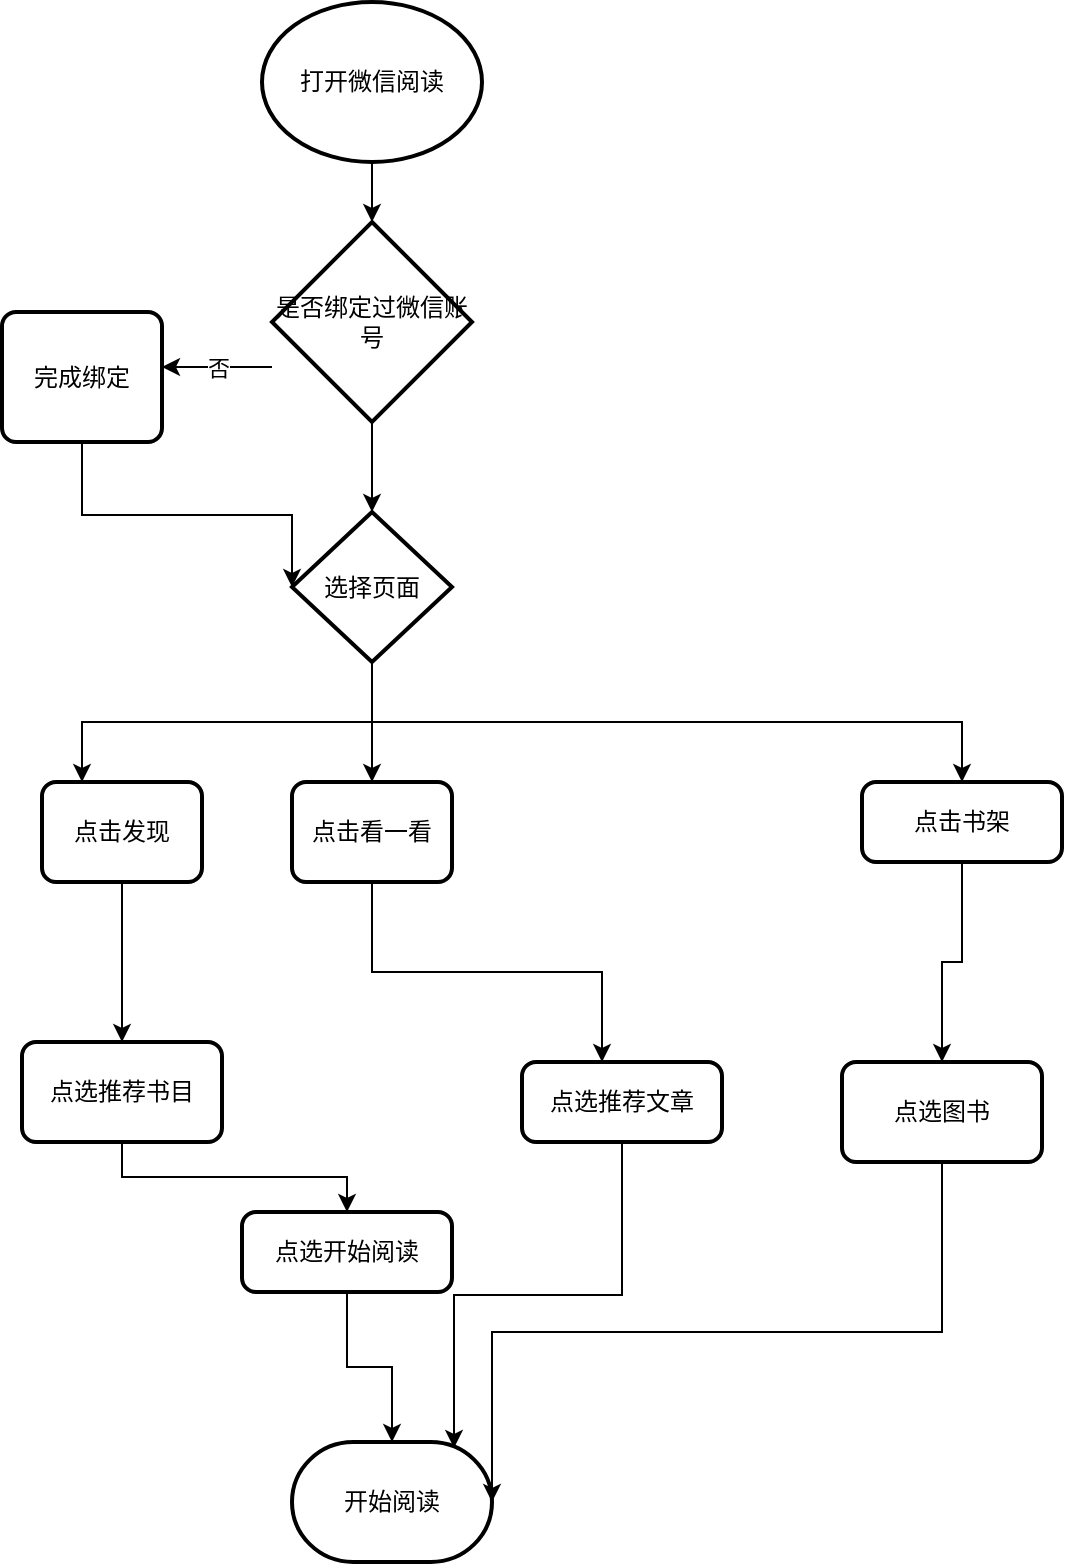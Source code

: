 <mxfile version="13.6.2" type="github">
  <diagram id="XzMCa8kCTfg9f2-HDdWz" name="Page-1">
    <mxGraphModel dx="868" dy="1651" grid="1" gridSize="10" guides="1" tooltips="1" connect="1" arrows="1" fold="1" page="1" pageScale="1" pageWidth="827" pageHeight="1169" math="0" shadow="0">
      <root>
        <mxCell id="0" />
        <mxCell id="1" parent="0" />
        <mxCell id="cBucYDxRt0Tg8BYwt2bI-4" style="edgeStyle=orthogonalEdgeStyle;rounded=0;orthogonalLoop=1;jettySize=auto;html=1;entryX=0.5;entryY=0;entryDx=0;entryDy=0;entryPerimeter=0;" edge="1" parent="1" source="cBucYDxRt0Tg8BYwt2bI-3" target="cBucYDxRt0Tg8BYwt2bI-10">
          <mxGeometry relative="1" as="geometry">
            <mxPoint x="205" y="130" as="targetPoint" />
          </mxGeometry>
        </mxCell>
        <mxCell id="cBucYDxRt0Tg8BYwt2bI-3" value="&lt;span&gt;打开微信阅读&lt;/span&gt;" style="strokeWidth=2;html=1;shape=mxgraph.flowchart.start_2;whiteSpace=wrap;" vertex="1" parent="1">
          <mxGeometry x="150" y="-40" width="110" height="80" as="geometry" />
        </mxCell>
        <mxCell id="cBucYDxRt0Tg8BYwt2bI-8" value="开始阅读" style="strokeWidth=2;html=1;shape=mxgraph.flowchart.terminator;whiteSpace=wrap;" vertex="1" parent="1">
          <mxGeometry x="165" y="680" width="100" height="60" as="geometry" />
        </mxCell>
        <mxCell id="cBucYDxRt0Tg8BYwt2bI-19" value="否" style="edgeStyle=elbowEdgeStyle;rounded=0;orthogonalLoop=1;jettySize=auto;elbow=vertical;html=1;" edge="1" parent="1" source="cBucYDxRt0Tg8BYwt2bI-10" target="cBucYDxRt0Tg8BYwt2bI-13">
          <mxGeometry relative="1" as="geometry" />
        </mxCell>
        <mxCell id="cBucYDxRt0Tg8BYwt2bI-28" style="edgeStyle=elbowEdgeStyle;rounded=0;orthogonalLoop=1;jettySize=auto;elbow=vertical;html=1;" edge="1" parent="1" source="cBucYDxRt0Tg8BYwt2bI-10" target="cBucYDxRt0Tg8BYwt2bI-25">
          <mxGeometry relative="1" as="geometry" />
        </mxCell>
        <mxCell id="cBucYDxRt0Tg8BYwt2bI-10" value="&lt;span&gt;是否绑定过微信账号&lt;/span&gt;" style="strokeWidth=2;html=1;shape=mxgraph.flowchart.decision;whiteSpace=wrap;" vertex="1" parent="1">
          <mxGeometry x="155" y="70" width="100" height="100" as="geometry" />
        </mxCell>
        <mxCell id="cBucYDxRt0Tg8BYwt2bI-27" style="edgeStyle=elbowEdgeStyle;rounded=0;orthogonalLoop=1;jettySize=auto;elbow=vertical;html=1;entryX=0;entryY=0.5;entryDx=0;entryDy=0;entryPerimeter=0;" edge="1" parent="1" source="cBucYDxRt0Tg8BYwt2bI-13" target="cBucYDxRt0Tg8BYwt2bI-25">
          <mxGeometry relative="1" as="geometry" />
        </mxCell>
        <mxCell id="cBucYDxRt0Tg8BYwt2bI-13" value="完成绑定" style="rounded=1;whiteSpace=wrap;html=1;absoluteArcSize=1;arcSize=14;strokeWidth=2;" vertex="1" parent="1">
          <mxGeometry x="20" y="115" width="80" height="65" as="geometry" />
        </mxCell>
        <mxCell id="cBucYDxRt0Tg8BYwt2bI-47" style="edgeStyle=elbowEdgeStyle;rounded=0;orthogonalLoop=1;jettySize=auto;elbow=vertical;html=1;" edge="1" parent="1" source="cBucYDxRt0Tg8BYwt2bI-21" target="cBucYDxRt0Tg8BYwt2bI-40">
          <mxGeometry relative="1" as="geometry" />
        </mxCell>
        <mxCell id="cBucYDxRt0Tg8BYwt2bI-21" value="点击发现" style="rounded=1;whiteSpace=wrap;html=1;absoluteArcSize=1;arcSize=14;strokeWidth=2;" vertex="1" parent="1">
          <mxGeometry x="40" y="350" width="80" height="50" as="geometry" />
        </mxCell>
        <mxCell id="cBucYDxRt0Tg8BYwt2bI-36" style="edgeStyle=elbowEdgeStyle;rounded=0;orthogonalLoop=1;jettySize=auto;elbow=vertical;html=1;" edge="1" parent="1" source="cBucYDxRt0Tg8BYwt2bI-22">
          <mxGeometry relative="1" as="geometry">
            <mxPoint x="320" y="490" as="targetPoint" />
          </mxGeometry>
        </mxCell>
        <mxCell id="cBucYDxRt0Tg8BYwt2bI-22" value="点击看一看" style="rounded=1;whiteSpace=wrap;html=1;absoluteArcSize=1;arcSize=14;strokeWidth=2;" vertex="1" parent="1">
          <mxGeometry x="165" y="350" width="80" height="50" as="geometry" />
        </mxCell>
        <mxCell id="cBucYDxRt0Tg8BYwt2bI-33" style="edgeStyle=elbowEdgeStyle;rounded=0;orthogonalLoop=1;jettySize=auto;elbow=vertical;html=1;" edge="1" parent="1" source="cBucYDxRt0Tg8BYwt2bI-24">
          <mxGeometry relative="1" as="geometry">
            <mxPoint x="490" y="490" as="targetPoint" />
          </mxGeometry>
        </mxCell>
        <mxCell id="cBucYDxRt0Tg8BYwt2bI-24" value="点击书架" style="rounded=1;whiteSpace=wrap;html=1;absoluteArcSize=1;arcSize=14;strokeWidth=2;" vertex="1" parent="1">
          <mxGeometry x="450" y="350" width="100" height="40" as="geometry" />
        </mxCell>
        <mxCell id="cBucYDxRt0Tg8BYwt2bI-30" style="edgeStyle=elbowEdgeStyle;rounded=0;orthogonalLoop=1;jettySize=auto;elbow=vertical;html=1;entryX=0.25;entryY=0;entryDx=0;entryDy=0;" edge="1" parent="1" source="cBucYDxRt0Tg8BYwt2bI-25" target="cBucYDxRt0Tg8BYwt2bI-21">
          <mxGeometry relative="1" as="geometry" />
        </mxCell>
        <mxCell id="cBucYDxRt0Tg8BYwt2bI-31" style="edgeStyle=elbowEdgeStyle;rounded=0;orthogonalLoop=1;jettySize=auto;elbow=vertical;html=1;" edge="1" parent="1" source="cBucYDxRt0Tg8BYwt2bI-25" target="cBucYDxRt0Tg8BYwt2bI-22">
          <mxGeometry relative="1" as="geometry" />
        </mxCell>
        <mxCell id="cBucYDxRt0Tg8BYwt2bI-32" style="edgeStyle=elbowEdgeStyle;rounded=0;orthogonalLoop=1;jettySize=auto;elbow=vertical;html=1;" edge="1" parent="1" source="cBucYDxRt0Tg8BYwt2bI-25" target="cBucYDxRt0Tg8BYwt2bI-24">
          <mxGeometry relative="1" as="geometry" />
        </mxCell>
        <mxCell id="cBucYDxRt0Tg8BYwt2bI-25" value="选择页面" style="strokeWidth=2;html=1;shape=mxgraph.flowchart.decision;whiteSpace=wrap;" vertex="1" parent="1">
          <mxGeometry x="165" y="215" width="80" height="75" as="geometry" />
        </mxCell>
        <mxCell id="cBucYDxRt0Tg8BYwt2bI-35" style="edgeStyle=elbowEdgeStyle;rounded=0;orthogonalLoop=1;jettySize=auto;elbow=vertical;html=1;entryX=1;entryY=0.5;entryDx=0;entryDy=0;entryPerimeter=0;" edge="1" parent="1" source="cBucYDxRt0Tg8BYwt2bI-34" target="cBucYDxRt0Tg8BYwt2bI-8">
          <mxGeometry relative="1" as="geometry" />
        </mxCell>
        <mxCell id="cBucYDxRt0Tg8BYwt2bI-34" value="点选图书" style="rounded=1;whiteSpace=wrap;html=1;absoluteArcSize=1;arcSize=14;strokeWidth=2;" vertex="1" parent="1">
          <mxGeometry x="440" y="490" width="100" height="50" as="geometry" />
        </mxCell>
        <mxCell id="cBucYDxRt0Tg8BYwt2bI-38" style="edgeStyle=elbowEdgeStyle;rounded=0;orthogonalLoop=1;jettySize=auto;elbow=vertical;html=1;entryX=0.81;entryY=0.05;entryDx=0;entryDy=0;entryPerimeter=0;" edge="1" parent="1" source="cBucYDxRt0Tg8BYwt2bI-37" target="cBucYDxRt0Tg8BYwt2bI-8">
          <mxGeometry relative="1" as="geometry" />
        </mxCell>
        <mxCell id="cBucYDxRt0Tg8BYwt2bI-37" value="点选推荐文章" style="rounded=1;whiteSpace=wrap;html=1;absoluteArcSize=1;arcSize=14;strokeWidth=2;" vertex="1" parent="1">
          <mxGeometry x="280" y="490" width="100" height="40" as="geometry" />
        </mxCell>
        <mxCell id="cBucYDxRt0Tg8BYwt2bI-48" style="edgeStyle=elbowEdgeStyle;rounded=0;orthogonalLoop=1;jettySize=auto;elbow=vertical;html=1;" edge="1" parent="1" source="cBucYDxRt0Tg8BYwt2bI-40" target="cBucYDxRt0Tg8BYwt2bI-42">
          <mxGeometry relative="1" as="geometry" />
        </mxCell>
        <mxCell id="cBucYDxRt0Tg8BYwt2bI-40" value="点选推荐书目" style="rounded=1;whiteSpace=wrap;html=1;absoluteArcSize=1;arcSize=14;strokeWidth=2;" vertex="1" parent="1">
          <mxGeometry x="30" y="480" width="100" height="50" as="geometry" />
        </mxCell>
        <mxCell id="cBucYDxRt0Tg8BYwt2bI-46" style="edgeStyle=elbowEdgeStyle;rounded=0;orthogonalLoop=1;jettySize=auto;elbow=vertical;html=1;entryX=0.5;entryY=0;entryDx=0;entryDy=0;entryPerimeter=0;" edge="1" parent="1" source="cBucYDxRt0Tg8BYwt2bI-42" target="cBucYDxRt0Tg8BYwt2bI-8">
          <mxGeometry relative="1" as="geometry" />
        </mxCell>
        <mxCell id="cBucYDxRt0Tg8BYwt2bI-42" value="点选开始阅读" style="rounded=1;whiteSpace=wrap;html=1;absoluteArcSize=1;arcSize=14;strokeWidth=2;" vertex="1" parent="1">
          <mxGeometry x="140" y="565" width="105" height="40" as="geometry" />
        </mxCell>
      </root>
    </mxGraphModel>
  </diagram>
</mxfile>
